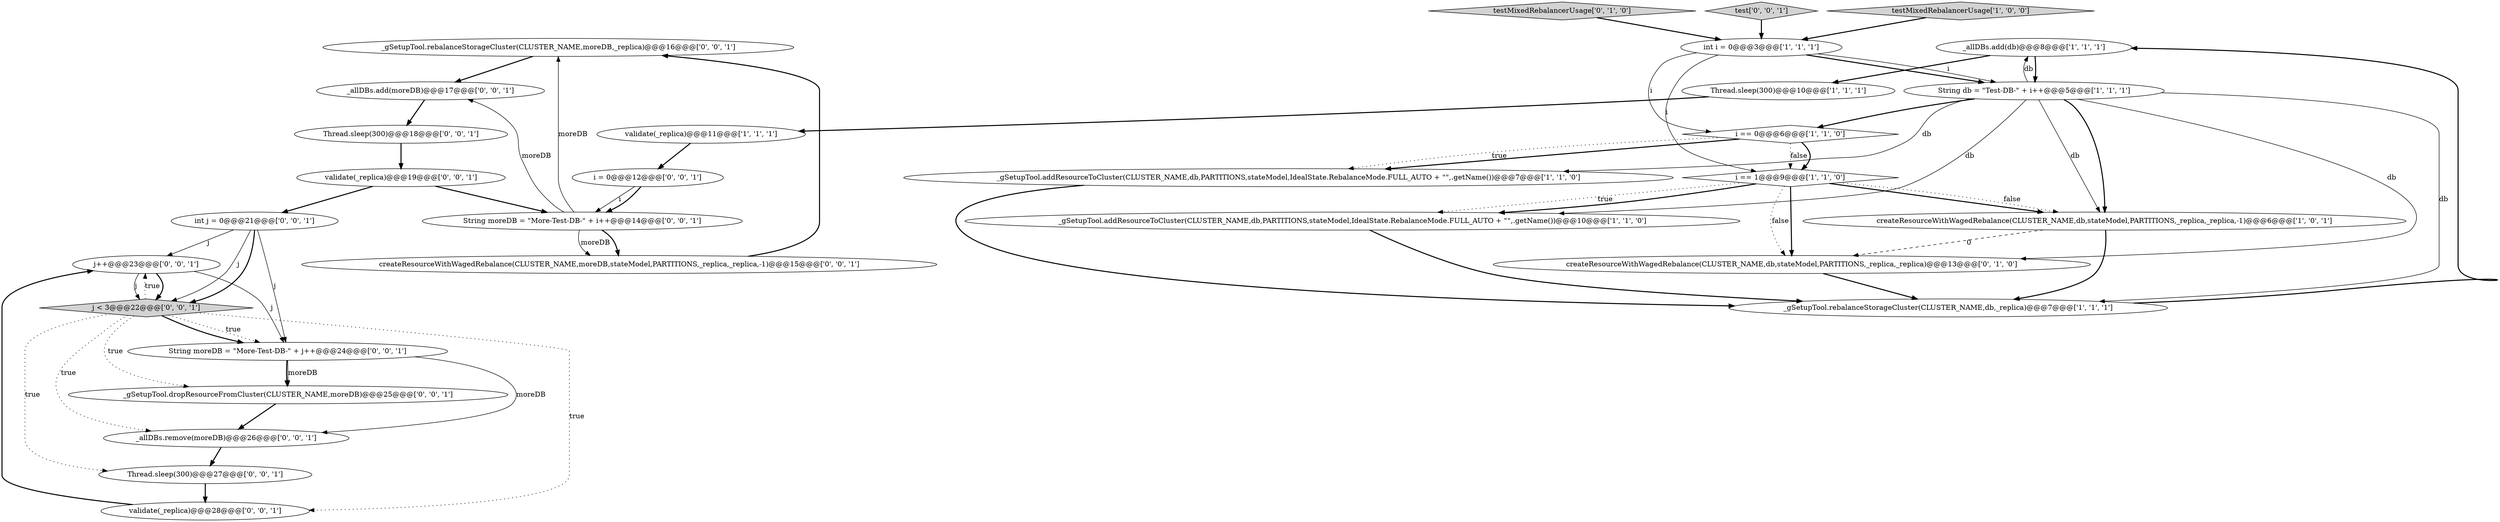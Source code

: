digraph {
17 [style = filled, label = "_gSetupTool.rebalanceStorageCluster(CLUSTER_NAME,moreDB,_replica)@@@16@@@['0', '0', '1']", fillcolor = white, shape = ellipse image = "AAA0AAABBB3BBB"];
12 [style = filled, label = "testMixedRebalancerUsage['0', '1', '0']", fillcolor = lightgray, shape = diamond image = "AAA0AAABBB2BBB"];
25 [style = filled, label = "j++@@@23@@@['0', '0', '1']", fillcolor = white, shape = ellipse image = "AAA0AAABBB3BBB"];
2 [style = filled, label = "createResourceWithWagedRebalance(CLUSTER_NAME,db,stateModel,PARTITIONS,_replica,_replica,-1)@@@6@@@['1', '0', '1']", fillcolor = white, shape = ellipse image = "AAA0AAABBB1BBB"];
28 [style = filled, label = "i = 0@@@12@@@['0', '0', '1']", fillcolor = white, shape = ellipse image = "AAA0AAABBB3BBB"];
29 [style = filled, label = "_gSetupTool.dropResourceFromCluster(CLUSTER_NAME,moreDB)@@@25@@@['0', '0', '1']", fillcolor = white, shape = ellipse image = "AAA0AAABBB3BBB"];
14 [style = filled, label = "validate(_replica)@@@19@@@['0', '0', '1']", fillcolor = white, shape = ellipse image = "AAA0AAABBB3BBB"];
16 [style = filled, label = "validate(_replica)@@@28@@@['0', '0', '1']", fillcolor = white, shape = ellipse image = "AAA0AAABBB3BBB"];
13 [style = filled, label = "createResourceWithWagedRebalance(CLUSTER_NAME,db,stateModel,PARTITIONS,_replica,_replica)@@@13@@@['0', '1', '0']", fillcolor = white, shape = ellipse image = "AAA1AAABBB2BBB"];
24 [style = filled, label = "int j = 0@@@21@@@['0', '0', '1']", fillcolor = white, shape = ellipse image = "AAA0AAABBB3BBB"];
19 [style = filled, label = "Thread.sleep(300)@@@18@@@['0', '0', '1']", fillcolor = white, shape = ellipse image = "AAA0AAABBB3BBB"];
21 [style = filled, label = "String moreDB = \"More-Test-DB-\" + j++@@@24@@@['0', '0', '1']", fillcolor = white, shape = ellipse image = "AAA0AAABBB3BBB"];
15 [style = filled, label = "j < 3@@@22@@@['0', '0', '1']", fillcolor = lightgray, shape = diamond image = "AAA0AAABBB3BBB"];
5 [style = filled, label = "_gSetupTool.rebalanceStorageCluster(CLUSTER_NAME,db,_replica)@@@7@@@['1', '1', '1']", fillcolor = white, shape = ellipse image = "AAA0AAABBB1BBB"];
3 [style = filled, label = "Thread.sleep(300)@@@10@@@['1', '1', '1']", fillcolor = white, shape = ellipse image = "AAA0AAABBB1BBB"];
20 [style = filled, label = "test['0', '0', '1']", fillcolor = lightgray, shape = diamond image = "AAA0AAABBB3BBB"];
1 [style = filled, label = "_gSetupTool.addResourceToCluster(CLUSTER_NAME,db,PARTITIONS,stateModel,IdealState.RebalanceMode.FULL_AUTO + \"\",.getName())@@@10@@@['1', '1', '0']", fillcolor = white, shape = ellipse image = "AAA0AAABBB1BBB"];
27 [style = filled, label = "createResourceWithWagedRebalance(CLUSTER_NAME,moreDB,stateModel,PARTITIONS,_replica,_replica,-1)@@@15@@@['0', '0', '1']", fillcolor = white, shape = ellipse image = "AAA0AAABBB3BBB"];
10 [style = filled, label = "String db = \"Test-DB-\" + i++@@@5@@@['1', '1', '1']", fillcolor = white, shape = ellipse image = "AAA0AAABBB1BBB"];
22 [style = filled, label = "String moreDB = \"More-Test-DB-\" + i++@@@14@@@['0', '0', '1']", fillcolor = white, shape = ellipse image = "AAA0AAABBB3BBB"];
0 [style = filled, label = "i == 0@@@6@@@['1', '1', '0']", fillcolor = white, shape = diamond image = "AAA0AAABBB1BBB"];
11 [style = filled, label = "_allDBs.add(db)@@@8@@@['1', '1', '1']", fillcolor = white, shape = ellipse image = "AAA0AAABBB1BBB"];
4 [style = filled, label = "_gSetupTool.addResourceToCluster(CLUSTER_NAME,db,PARTITIONS,stateModel,IdealState.RebalanceMode.FULL_AUTO + \"\",.getName())@@@7@@@['1', '1', '0']", fillcolor = white, shape = ellipse image = "AAA0AAABBB1BBB"];
26 [style = filled, label = "Thread.sleep(300)@@@27@@@['0', '0', '1']", fillcolor = white, shape = ellipse image = "AAA0AAABBB3BBB"];
8 [style = filled, label = "validate(_replica)@@@11@@@['1', '1', '1']", fillcolor = white, shape = ellipse image = "AAA0AAABBB1BBB"];
18 [style = filled, label = "_allDBs.add(moreDB)@@@17@@@['0', '0', '1']", fillcolor = white, shape = ellipse image = "AAA0AAABBB3BBB"];
9 [style = filled, label = "testMixedRebalancerUsage['1', '0', '0']", fillcolor = lightgray, shape = diamond image = "AAA0AAABBB1BBB"];
6 [style = filled, label = "i == 1@@@9@@@['1', '1', '0']", fillcolor = white, shape = diamond image = "AAA0AAABBB1BBB"];
23 [style = filled, label = "_allDBs.remove(moreDB)@@@26@@@['0', '0', '1']", fillcolor = white, shape = ellipse image = "AAA0AAABBB3BBB"];
7 [style = filled, label = "int i = 0@@@3@@@['1', '1', '1']", fillcolor = white, shape = ellipse image = "AAA0AAABBB1BBB"];
0->6 [style = bold, label=""];
15->21 [style = dotted, label="true"];
11->3 [style = bold, label=""];
10->5 [style = solid, label="db"];
12->7 [style = bold, label=""];
24->25 [style = solid, label="j"];
28->22 [style = solid, label="i"];
22->18 [style = solid, label="moreDB"];
13->5 [style = bold, label=""];
0->4 [style = bold, label=""];
10->2 [style = bold, label=""];
25->15 [style = bold, label=""];
20->7 [style = bold, label=""];
24->15 [style = solid, label="j"];
26->16 [style = bold, label=""];
15->26 [style = dotted, label="true"];
7->10 [style = bold, label=""];
7->0 [style = solid, label="i"];
16->25 [style = bold, label=""];
17->18 [style = bold, label=""];
10->2 [style = solid, label="db"];
2->5 [style = bold, label=""];
4->5 [style = bold, label=""];
22->27 [style = bold, label=""];
24->15 [style = bold, label=""];
15->23 [style = dotted, label="true"];
6->1 [style = dotted, label="true"];
10->4 [style = solid, label="db"];
6->13 [style = bold, label=""];
15->21 [style = bold, label=""];
22->17 [style = solid, label="moreDB"];
7->10 [style = solid, label="i"];
14->24 [style = bold, label=""];
0->6 [style = dotted, label="false"];
21->29 [style = bold, label=""];
6->2 [style = bold, label=""];
9->7 [style = bold, label=""];
29->23 [style = bold, label=""];
23->26 [style = bold, label=""];
28->22 [style = bold, label=""];
22->27 [style = solid, label="moreDB"];
11->10 [style = bold, label=""];
10->11 [style = solid, label="db"];
5->11 [style = bold, label=""];
25->21 [style = solid, label="j"];
27->17 [style = bold, label=""];
18->19 [style = bold, label=""];
8->28 [style = bold, label=""];
3->8 [style = bold, label=""];
21->29 [style = solid, label="moreDB"];
6->13 [style = dotted, label="false"];
15->16 [style = dotted, label="true"];
6->2 [style = dotted, label="false"];
19->14 [style = bold, label=""];
15->29 [style = dotted, label="true"];
0->4 [style = dotted, label="true"];
25->15 [style = solid, label="j"];
15->25 [style = dotted, label="true"];
24->21 [style = solid, label="j"];
14->22 [style = bold, label=""];
10->1 [style = solid, label="db"];
6->1 [style = bold, label=""];
21->23 [style = solid, label="moreDB"];
10->0 [style = bold, label=""];
2->13 [style = dashed, label="0"];
10->13 [style = solid, label="db"];
1->5 [style = bold, label=""];
7->6 [style = solid, label="i"];
}
